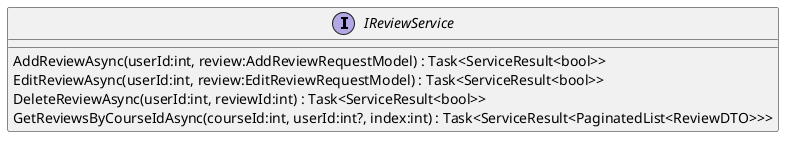 @startuml
interface IReviewService {
    AddReviewAsync(userId:int, review:AddReviewRequestModel) : Task<ServiceResult<bool>>
    EditReviewAsync(userId:int, review:EditReviewRequestModel) : Task<ServiceResult<bool>>
    DeleteReviewAsync(userId:int, reviewId:int) : Task<ServiceResult<bool>>
    GetReviewsByCourseIdAsync(courseId:int, userId:int?, index:int) : Task<ServiceResult<PaginatedList<ReviewDTO>>>
}
@enduml
